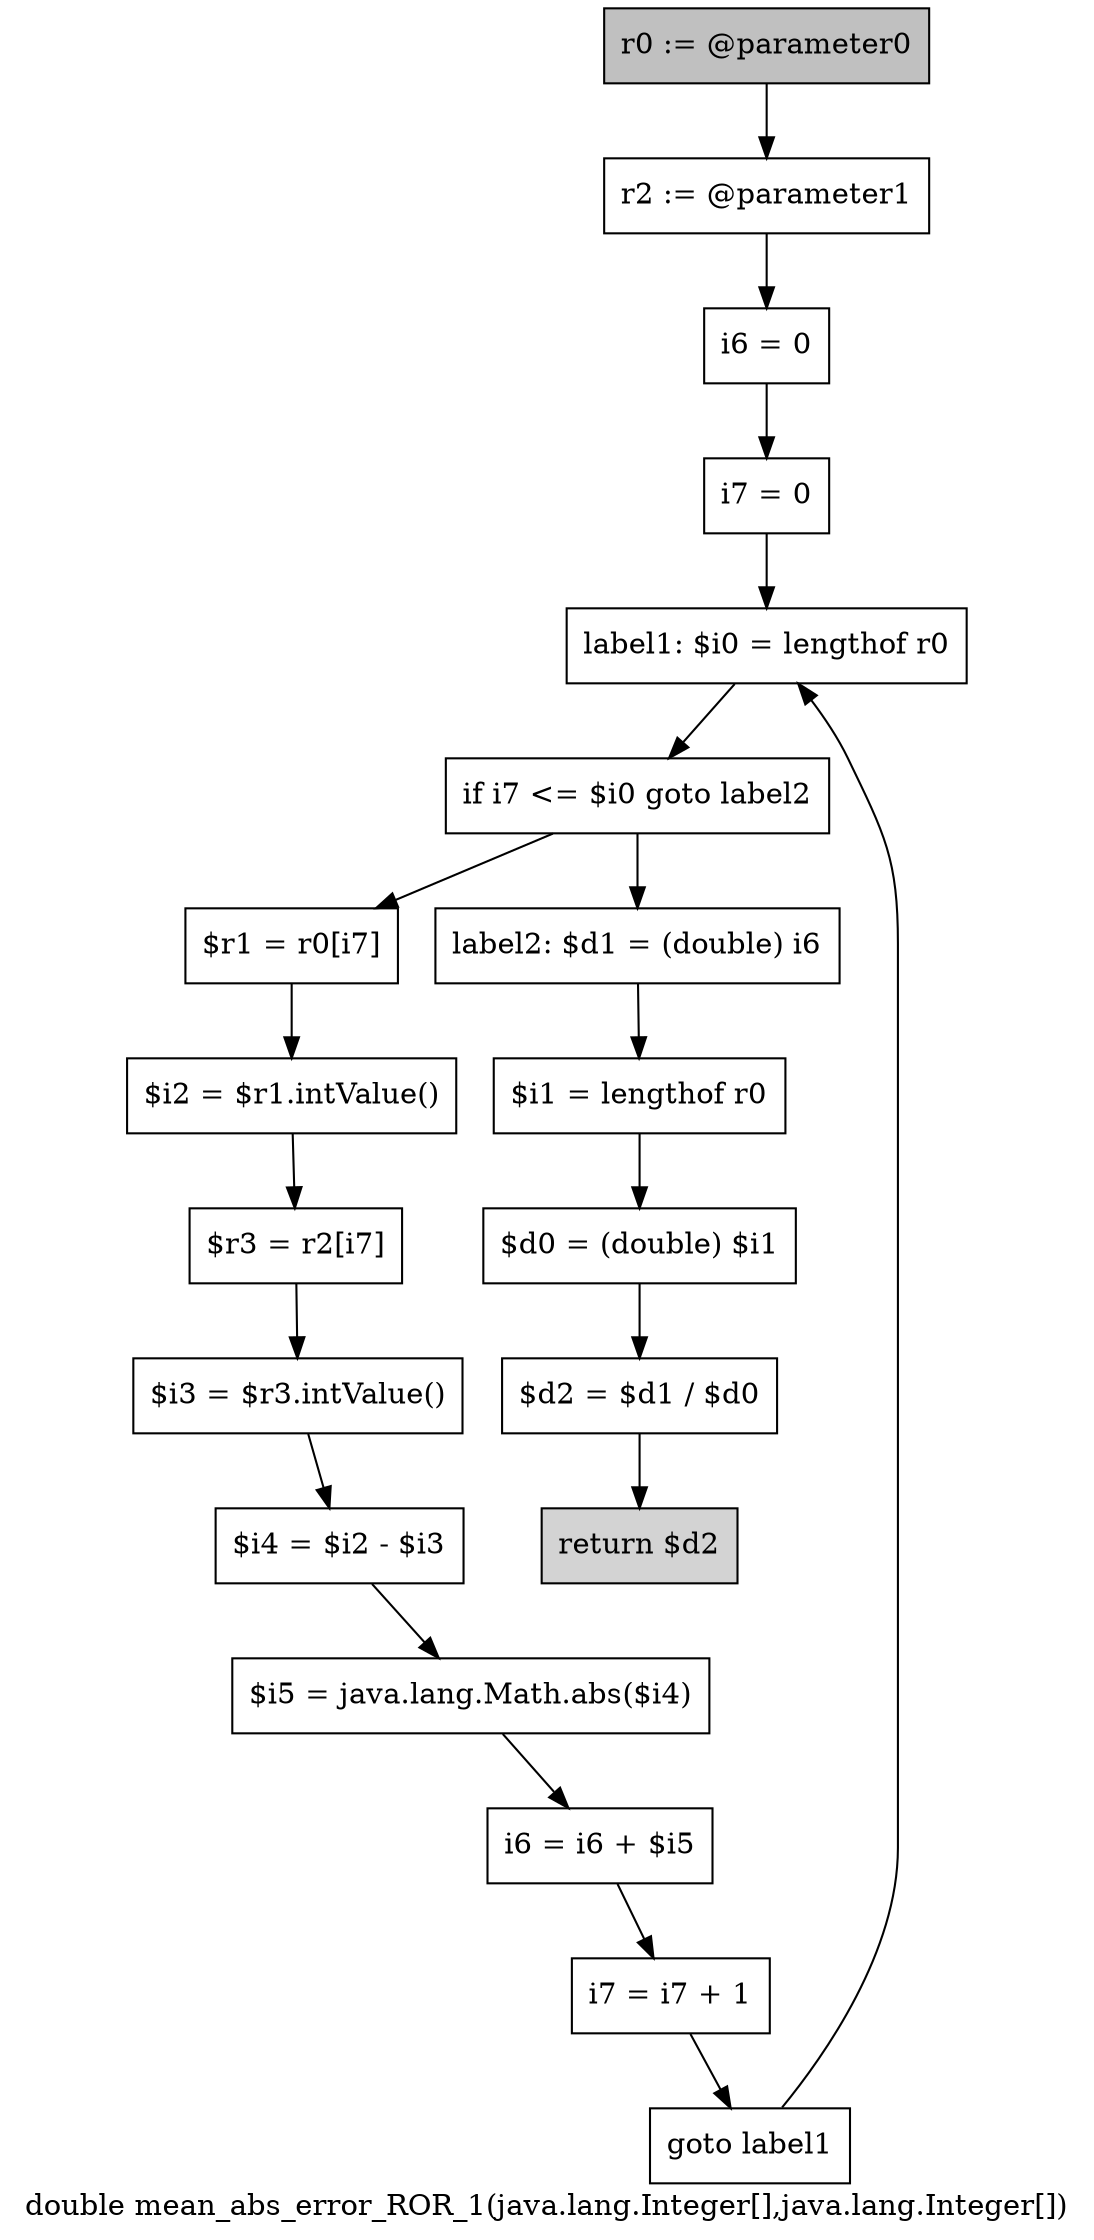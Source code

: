 digraph "double mean_abs_error_ROR_1(java.lang.Integer[],java.lang.Integer[])" {
    label="double mean_abs_error_ROR_1(java.lang.Integer[],java.lang.Integer[])";
    node [shape=box];
    "0" [style=filled,fillcolor=gray,label="r0 := @parameter0",];
    "1" [label="r2 := @parameter1",];
    "0"->"1";
    "2" [label="i6 = 0",];
    "1"->"2";
    "3" [label="i7 = 0",];
    "2"->"3";
    "4" [label="label1: $i0 = lengthof r0",];
    "3"->"4";
    "5" [label="if i7 <= $i0 goto label2",];
    "4"->"5";
    "6" [label="$r1 = r0[i7]",];
    "5"->"6";
    "15" [label="label2: $d1 = (double) i6",];
    "5"->"15";
    "7" [label="$i2 = $r1.intValue()",];
    "6"->"7";
    "8" [label="$r3 = r2[i7]",];
    "7"->"8";
    "9" [label="$i3 = $r3.intValue()",];
    "8"->"9";
    "10" [label="$i4 = $i2 - $i3",];
    "9"->"10";
    "11" [label="$i5 = java.lang.Math.abs($i4)",];
    "10"->"11";
    "12" [label="i6 = i6 + $i5",];
    "11"->"12";
    "13" [label="i7 = i7 + 1",];
    "12"->"13";
    "14" [label="goto label1",];
    "13"->"14";
    "14"->"4";
    "16" [label="$i1 = lengthof r0",];
    "15"->"16";
    "17" [label="$d0 = (double) $i1",];
    "16"->"17";
    "18" [label="$d2 = $d1 / $d0",];
    "17"->"18";
    "19" [style=filled,fillcolor=lightgray,label="return $d2",];
    "18"->"19";
}
